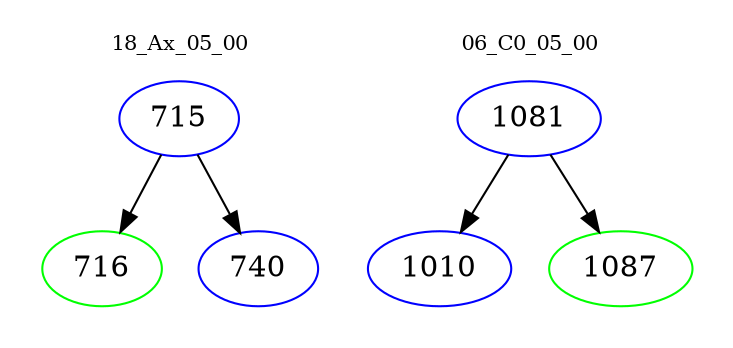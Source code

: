 digraph{
subgraph cluster_0 {
color = white
label = "18_Ax_05_00";
fontsize=10;
T0_715 [label="715", color="blue"]
T0_715 -> T0_716 [color="black"]
T0_716 [label="716", color="green"]
T0_715 -> T0_740 [color="black"]
T0_740 [label="740", color="blue"]
}
subgraph cluster_1 {
color = white
label = "06_C0_05_00";
fontsize=10;
T1_1081 [label="1081", color="blue"]
T1_1081 -> T1_1010 [color="black"]
T1_1010 [label="1010", color="blue"]
T1_1081 -> T1_1087 [color="black"]
T1_1087 [label="1087", color="green"]
}
}
